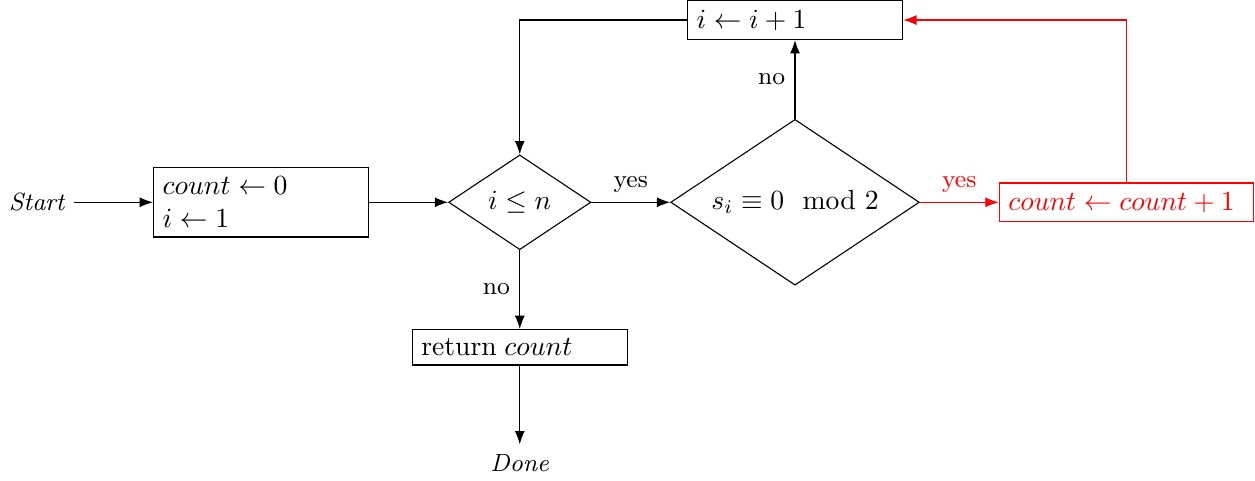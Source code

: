 \documentclass[tikz]{standalone}
\usepackage{amsmath}
\usetikzlibrary{calc, positioning, arrows.meta, shapes}
\begin{document}
\tikzset{
  pseudo/.style = {
    font=\small\it
  },
  process/.style = {
    draw,
    rectangle,
    text width = 2.5cm
  },
  decision/.style = {
    draw,
    diamond,
    aspect=1.5
  },
  arrow/.style = {
    -Latex
  },
  label/.style= {
    font=\small
  }
}
\begin{tikzpicture}
  \node[pseudo] (start) {Start};
  \node[process, right=of start] (setup) {$count \gets 0$ \\ $i \gets 1$};
  \node[decision, right=of setup] (exit) {$i \leq n$};
  \node[decision, right=of exit] (test) {$s_i \equiv 0 \mod 2$};
  \node[process, above=of test] (incIndex) {$i \gets i + 1$};
  \node[process, text width=3cm, color=red, right=of test] (incCount) {$count \gets count + 1$};
  \node[process, below=of exit] (return) {$\mathrm{return}\; count$};
  \node[pseudo, below=of return] (done) {Done};
  
  \draw[arrow] (start) -- (setup);
  \draw[arrow] (setup) -- (exit);
  \draw[arrow] (exit) -- node[label, above]{yes} (test);
  \draw[arrow] (test) -- node[label, left]{no} (incIndex);
  \draw[arrow, color=red] (test) -- node[label, above]{yes} (incCount);
  \draw[arrow, color=red] (incCount) |- (incIndex);
  \draw[arrow] (incIndex) -| (exit);
  \draw[arrow] (exit) -- node[label, left]{no} (return);
  \draw[arrow] (return) -- (done);
  
\end{tikzpicture}
\end{document}
